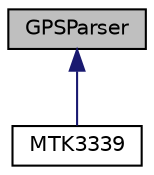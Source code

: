 digraph "GPSParser"
{
  edge [fontname="Helvetica",fontsize="10",labelfontname="Helvetica",labelfontsize="10"];
  node [fontname="Helvetica",fontsize="10",shape=record];
  Node1 [label="GPSParser",height=0.2,width=0.4,color="black", fillcolor="grey75", style="filled" fontcolor="black"];
  Node1 -> Node2 [dir="back",color="midnightblue",fontsize="10",style="solid",fontname="Helvetica"];
  Node2 [label="MTK3339",height=0.2,width=0.4,color="black", fillcolor="white", style="filled",URL="$classMTK3339.html",tooltip="Summary of supported sentences (note: order changed): GLL - Lat, long, time, status RMC - Lat..."];
}
